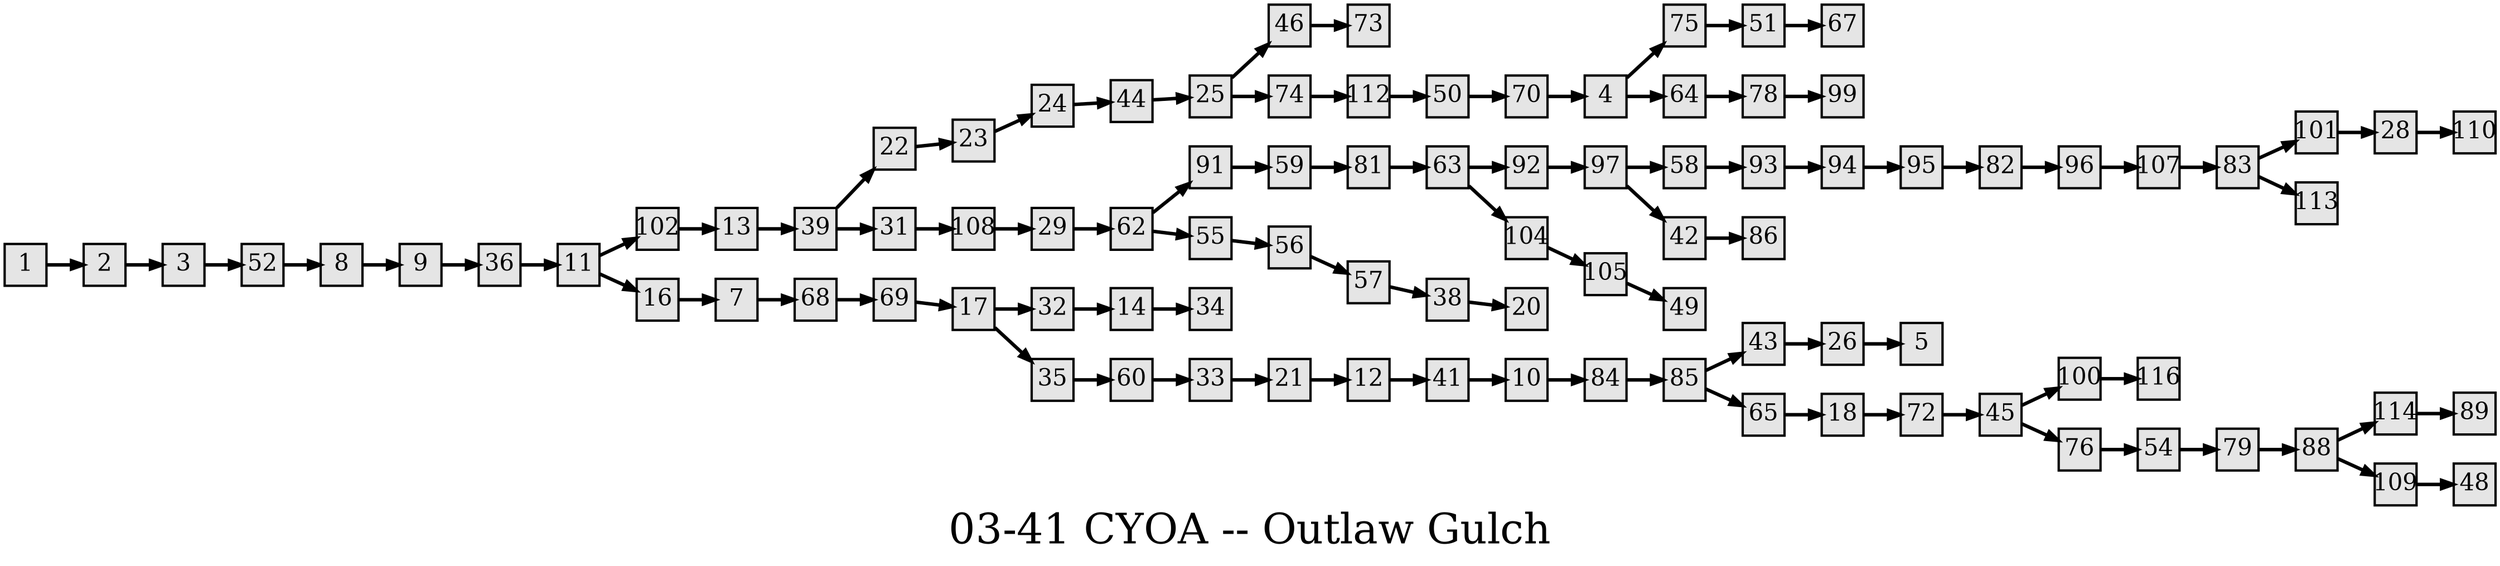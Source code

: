 digraph g{
  graph [ label="03-41 CYOA -- Outlaw Gulch" rankdir=LR, ordering=out, fontsize=36, nodesep="0.35", ranksep="0.45"];
  node  [shape=rect, penwidth=2, fontsize=20, style=filled, fillcolor=grey90, margin="0,0", labelfloat=true, regular=true, fixedsize=true];
  edge  [labelfloat=true, penwidth=3, fontsize=12];

  1 -> 2;
  2 -> 3;
  3 -> 52;
  4 -> 75;
  4 -> 64;
  7 -> 68;
  8 -> 9;
  9 -> 36;
  10 -> 84;
  11 -> 102;
  11 -> 16;
  12 -> 41;
  13 -> 39;
  14 -> 34;
  16 -> 7;
  17 -> 32;
  17 -> 35;
  18 -> 72;
  21 -> 12;
  22 -> 23;
  23 -> 24;
  24 -> 44;
  25 -> 46;
  25 -> 74;
  26 -> 5;
  28 -> 110;
  29 -> 62;
  31 -> 108;
  32 -> 14;
  33 -> 21;
  35 -> 60;
  36 -> 11;
  38 -> 20;
  39 -> 22;
  39 -> 31;
  41 -> 10;
  42 -> 86;
  43 -> 26;
  44 -> 25;
  45 -> 100;
  45 -> 76;
  46 -> 73;
  50 -> 70;
  51 -> 67;
  52 -> 8;
  54 -> 79;
  55 -> 56;
  56 -> 57;
  57 -> 38;
  58 -> 93;
  59 -> 81;
  60 -> 33;
  62 -> 91;
  62 -> 55;
  63 -> 92;
  63 -> 104;
  64 -> 78;
  65 -> 18;
  68 -> 69;
  69 -> 17;
  70 -> 4;
  72 -> 45;
  74 -> 112;
  75 -> 51;
  76 -> 54;
  78 -> 99;
  79 -> 88;
  81 -> 63;
  82 -> 96;
  83 -> 101;
  83 -> 113;
  84 -> 85;
  85 -> 43;
  85 -> 65;
  88 -> 114;
  88 -> 109;
  91 -> 59;
  92 -> 97;
  93 -> 94;
  94 -> 95;
  95 -> 82;
  96 -> 107;
  97 -> 58;
  97 -> 42;
  100 -> 116;
  101 -> 28;
  102 -> 13;
  104 -> 105;
  105 -> 49;
  107 -> 83;
  108 -> 29;
  109 -> 48;
  112 -> 50;
  114 -> 89;
}

